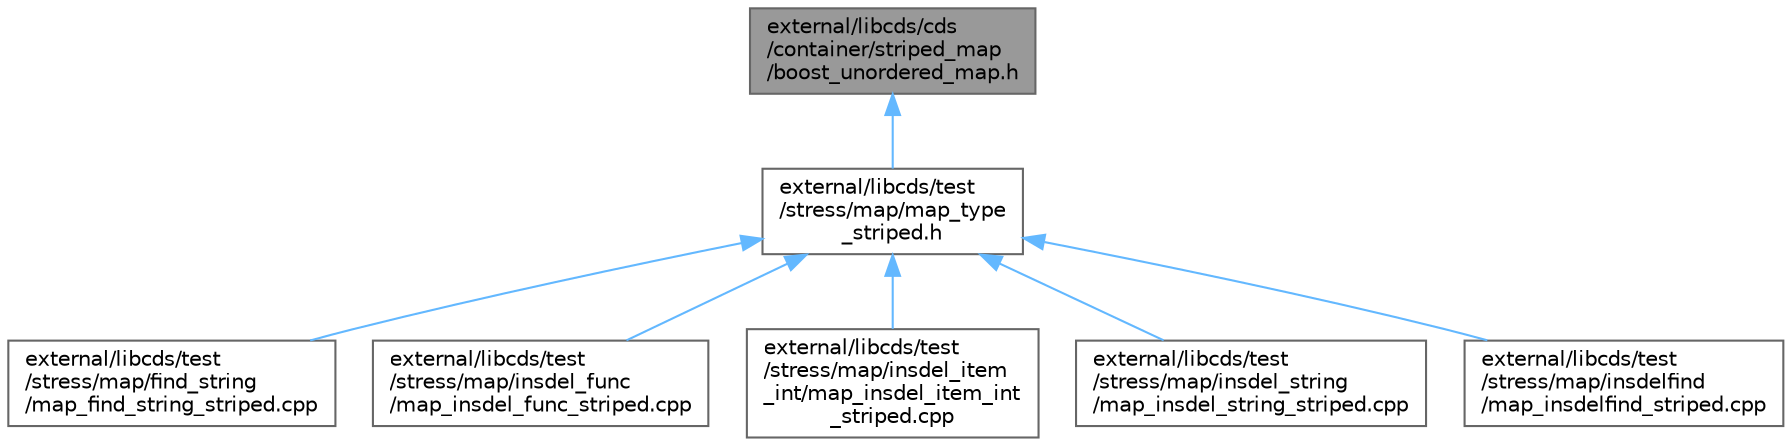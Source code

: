 digraph "external/libcds/cds/container/striped_map/boost_unordered_map.h"
{
 // LATEX_PDF_SIZE
  bgcolor="transparent";
  edge [fontname=Helvetica,fontsize=10,labelfontname=Helvetica,labelfontsize=10];
  node [fontname=Helvetica,fontsize=10,shape=box,height=0.2,width=0.4];
  Node1 [id="Node000001",label="external/libcds/cds\l/container/striped_map\l/boost_unordered_map.h",height=0.2,width=0.4,color="gray40", fillcolor="grey60", style="filled", fontcolor="black",tooltip=" "];
  Node1 -> Node2 [id="edge1_Node000001_Node000002",dir="back",color="steelblue1",style="solid",tooltip=" "];
  Node2 [id="Node000002",label="external/libcds/test\l/stress/map/map_type\l_striped.h",height=0.2,width=0.4,color="grey40", fillcolor="white", style="filled",URL="$map__type__striped_8h.html",tooltip=" "];
  Node2 -> Node3 [id="edge2_Node000002_Node000003",dir="back",color="steelblue1",style="solid",tooltip=" "];
  Node3 [id="Node000003",label="external/libcds/test\l/stress/map/find_string\l/map_find_string_striped.cpp",height=0.2,width=0.4,color="grey40", fillcolor="white", style="filled",URL="$map__find__string__striped_8cpp.html",tooltip=" "];
  Node2 -> Node4 [id="edge3_Node000002_Node000004",dir="back",color="steelblue1",style="solid",tooltip=" "];
  Node4 [id="Node000004",label="external/libcds/test\l/stress/map/insdel_func\l/map_insdel_func_striped.cpp",height=0.2,width=0.4,color="grey40", fillcolor="white", style="filled",URL="$map__insdel__func__striped_8cpp.html",tooltip=" "];
  Node2 -> Node5 [id="edge4_Node000002_Node000005",dir="back",color="steelblue1",style="solid",tooltip=" "];
  Node5 [id="Node000005",label="external/libcds/test\l/stress/map/insdel_item\l_int/map_insdel_item_int\l_striped.cpp",height=0.2,width=0.4,color="grey40", fillcolor="white", style="filled",URL="$map__insdel__item__int__striped_8cpp.html",tooltip=" "];
  Node2 -> Node6 [id="edge5_Node000002_Node000006",dir="back",color="steelblue1",style="solid",tooltip=" "];
  Node6 [id="Node000006",label="external/libcds/test\l/stress/map/insdel_string\l/map_insdel_string_striped.cpp",height=0.2,width=0.4,color="grey40", fillcolor="white", style="filled",URL="$map__insdel__string__striped_8cpp.html",tooltip=" "];
  Node2 -> Node7 [id="edge6_Node000002_Node000007",dir="back",color="steelblue1",style="solid",tooltip=" "];
  Node7 [id="Node000007",label="external/libcds/test\l/stress/map/insdelfind\l/map_insdelfind_striped.cpp",height=0.2,width=0.4,color="grey40", fillcolor="white", style="filled",URL="$map__insdelfind__striped_8cpp.html",tooltip=" "];
}
